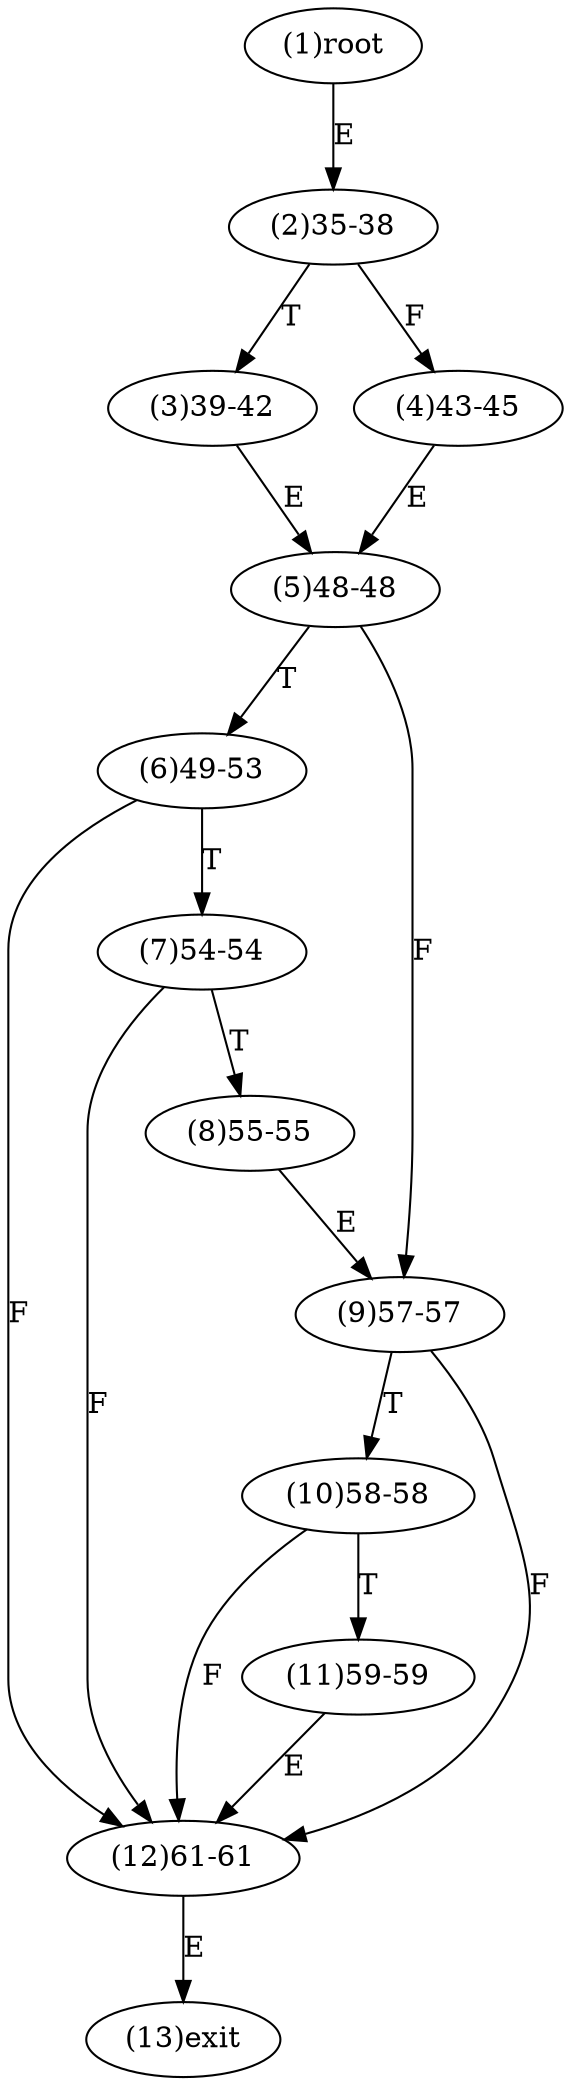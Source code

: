 digraph "" { 
1[ label="(1)root"];
2[ label="(2)35-38"];
3[ label="(3)39-42"];
4[ label="(4)43-45"];
5[ label="(5)48-48"];
6[ label="(6)49-53"];
7[ label="(7)54-54"];
8[ label="(8)55-55"];
9[ label="(9)57-57"];
10[ label="(10)58-58"];
11[ label="(11)59-59"];
12[ label="(12)61-61"];
13[ label="(13)exit"];
1->2[ label="E"];
2->4[ label="F"];
2->3[ label="T"];
3->5[ label="E"];
4->5[ label="E"];
5->9[ label="F"];
5->6[ label="T"];
6->12[ label="F"];
6->7[ label="T"];
7->12[ label="F"];
7->8[ label="T"];
8->9[ label="E"];
9->12[ label="F"];
9->10[ label="T"];
10->12[ label="F"];
10->11[ label="T"];
11->12[ label="E"];
12->13[ label="E"];
}